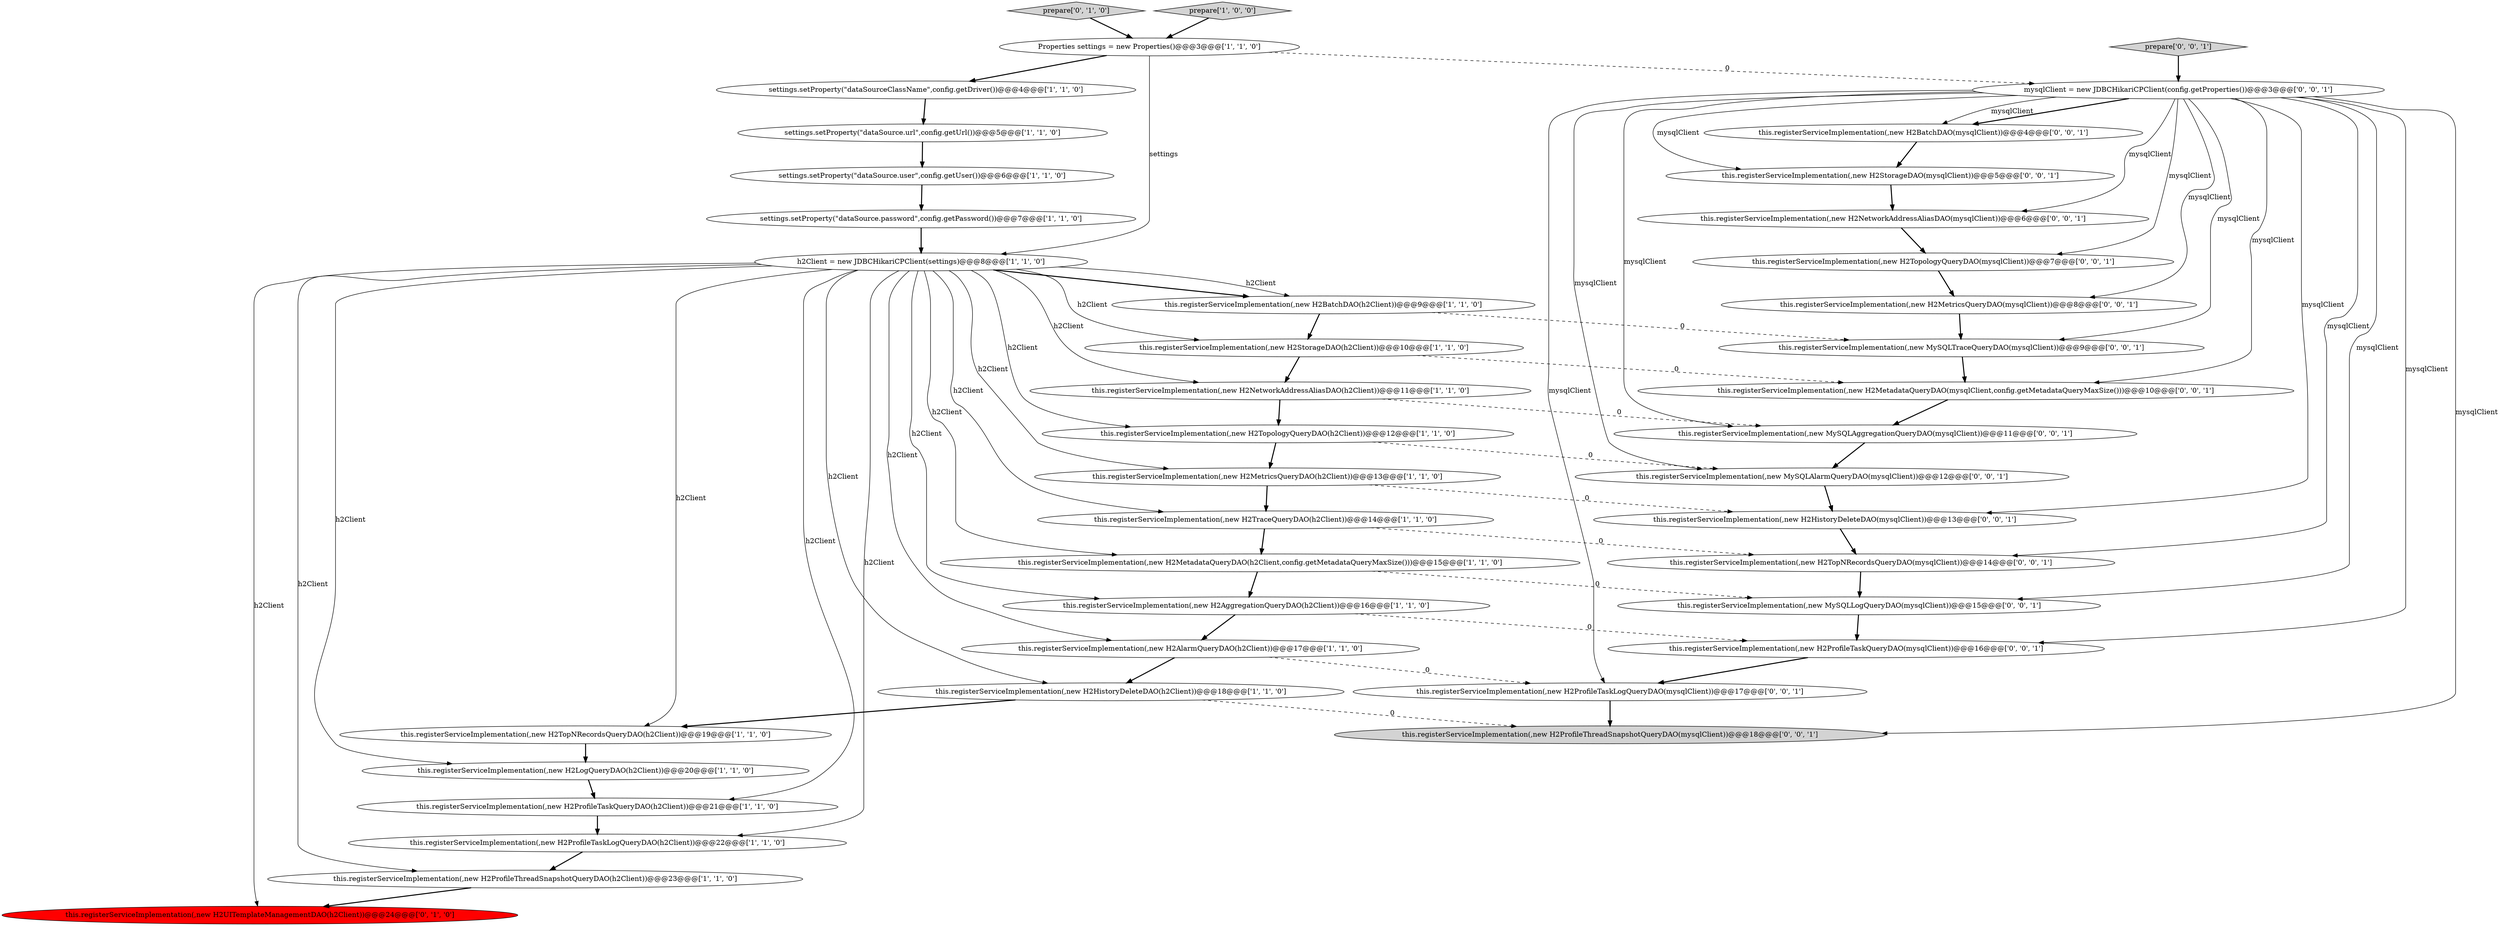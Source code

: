 digraph {
23 [style = filled, label = "this.registerServiceImplementation(,new H2UITemplateManagementDAO(h2Client))@@@24@@@['0', '1', '0']", fillcolor = red, shape = ellipse image = "AAA1AAABBB2BBB"];
12 [style = filled, label = "this.registerServiceImplementation(,new H2AlarmQueryDAO(h2Client))@@@17@@@['1', '1', '0']", fillcolor = white, shape = ellipse image = "AAA0AAABBB1BBB"];
26 [style = filled, label = "this.registerServiceImplementation(,new H2NetworkAddressAliasDAO(mysqlClient))@@@6@@@['0', '0', '1']", fillcolor = white, shape = ellipse image = "AAA0AAABBB3BBB"];
24 [style = filled, label = "this.registerServiceImplementation(,new H2BatchDAO(mysqlClient))@@@4@@@['0', '0', '1']", fillcolor = white, shape = ellipse image = "AAA0AAABBB3BBB"];
33 [style = filled, label = "this.registerServiceImplementation(,new MySQLTraceQueryDAO(mysqlClient))@@@9@@@['0', '0', '1']", fillcolor = white, shape = ellipse image = "AAA0AAABBB3BBB"];
21 [style = filled, label = "this.registerServiceImplementation(,new H2TopologyQueryDAO(h2Client))@@@12@@@['1', '1', '0']", fillcolor = white, shape = ellipse image = "AAA0AAABBB1BBB"];
22 [style = filled, label = "prepare['0', '1', '0']", fillcolor = lightgray, shape = diamond image = "AAA0AAABBB2BBB"];
1 [style = filled, label = "h2Client = new JDBCHikariCPClient(settings)@@@8@@@['1', '1', '0']", fillcolor = white, shape = ellipse image = "AAA0AAABBB1BBB"];
13 [style = filled, label = "this.registerServiceImplementation(,new H2HistoryDeleteDAO(h2Client))@@@18@@@['1', '1', '0']", fillcolor = white, shape = ellipse image = "AAA0AAABBB1BBB"];
28 [style = filled, label = "this.registerServiceImplementation(,new H2MetadataQueryDAO(mysqlClient,config.getMetadataQueryMaxSize()))@@@10@@@['0', '0', '1']", fillcolor = white, shape = ellipse image = "AAA0AAABBB3BBB"];
16 [style = filled, label = "this.registerServiceImplementation(,new H2ProfileTaskLogQueryDAO(h2Client))@@@22@@@['1', '1', '0']", fillcolor = white, shape = ellipse image = "AAA0AAABBB1BBB"];
6 [style = filled, label = "this.registerServiceImplementation(,new H2NetworkAddressAliasDAO(h2Client))@@@11@@@['1', '1', '0']", fillcolor = white, shape = ellipse image = "AAA0AAABBB1BBB"];
29 [style = filled, label = "this.registerServiceImplementation(,new H2TopNRecordsQueryDAO(mysqlClient))@@@14@@@['0', '0', '1']", fillcolor = white, shape = ellipse image = "AAA0AAABBB3BBB"];
32 [style = filled, label = "this.registerServiceImplementation(,new H2MetricsQueryDAO(mysqlClient))@@@8@@@['0', '0', '1']", fillcolor = white, shape = ellipse image = "AAA0AAABBB3BBB"];
3 [style = filled, label = "this.registerServiceImplementation(,new H2TopNRecordsQueryDAO(h2Client))@@@19@@@['1', '1', '0']", fillcolor = white, shape = ellipse image = "AAA0AAABBB1BBB"];
20 [style = filled, label = "settings.setProperty(\"dataSource.user\",config.getUser())@@@6@@@['1', '1', '0']", fillcolor = white, shape = ellipse image = "AAA0AAABBB1BBB"];
5 [style = filled, label = "this.registerServiceImplementation(,new H2StorageDAO(h2Client))@@@10@@@['1', '1', '0']", fillcolor = white, shape = ellipse image = "AAA0AAABBB1BBB"];
27 [style = filled, label = "prepare['0', '0', '1']", fillcolor = lightgray, shape = diamond image = "AAA0AAABBB3BBB"];
34 [style = filled, label = "this.registerServiceImplementation(,new MySQLLogQueryDAO(mysqlClient))@@@15@@@['0', '0', '1']", fillcolor = white, shape = ellipse image = "AAA0AAABBB3BBB"];
15 [style = filled, label = "this.registerServiceImplementation(,new H2TraceQueryDAO(h2Client))@@@14@@@['1', '1', '0']", fillcolor = white, shape = ellipse image = "AAA0AAABBB1BBB"];
10 [style = filled, label = "this.registerServiceImplementation(,new H2BatchDAO(h2Client))@@@9@@@['1', '1', '0']", fillcolor = white, shape = ellipse image = "AAA0AAABBB1BBB"];
19 [style = filled, label = "this.registerServiceImplementation(,new H2ProfileThreadSnapshotQueryDAO(h2Client))@@@23@@@['1', '1', '0']", fillcolor = white, shape = ellipse image = "AAA0AAABBB1BBB"];
35 [style = filled, label = "this.registerServiceImplementation(,new MySQLAlarmQueryDAO(mysqlClient))@@@12@@@['0', '0', '1']", fillcolor = white, shape = ellipse image = "AAA0AAABBB3BBB"];
37 [style = filled, label = "this.registerServiceImplementation(,new H2StorageDAO(mysqlClient))@@@5@@@['0', '0', '1']", fillcolor = white, shape = ellipse image = "AAA0AAABBB3BBB"];
9 [style = filled, label = "prepare['1', '0', '0']", fillcolor = lightgray, shape = diamond image = "AAA0AAABBB1BBB"];
14 [style = filled, label = "this.registerServiceImplementation(,new H2MetadataQueryDAO(h2Client,config.getMetadataQueryMaxSize()))@@@15@@@['1', '1', '0']", fillcolor = white, shape = ellipse image = "AAA0AAABBB1BBB"];
4 [style = filled, label = "this.registerServiceImplementation(,new H2MetricsQueryDAO(h2Client))@@@13@@@['1', '1', '0']", fillcolor = white, shape = ellipse image = "AAA0AAABBB1BBB"];
18 [style = filled, label = "this.registerServiceImplementation(,new H2AggregationQueryDAO(h2Client))@@@16@@@['1', '1', '0']", fillcolor = white, shape = ellipse image = "AAA0AAABBB1BBB"];
25 [style = filled, label = "this.registerServiceImplementation(,new H2HistoryDeleteDAO(mysqlClient))@@@13@@@['0', '0', '1']", fillcolor = white, shape = ellipse image = "AAA0AAABBB3BBB"];
31 [style = filled, label = "this.registerServiceImplementation(,new MySQLAggregationQueryDAO(mysqlClient))@@@11@@@['0', '0', '1']", fillcolor = white, shape = ellipse image = "AAA0AAABBB3BBB"];
2 [style = filled, label = "settings.setProperty(\"dataSource.url\",config.getUrl())@@@5@@@['1', '1', '0']", fillcolor = white, shape = ellipse image = "AAA0AAABBB1BBB"];
39 [style = filled, label = "mysqlClient = new JDBCHikariCPClient(config.getProperties())@@@3@@@['0', '0', '1']", fillcolor = white, shape = ellipse image = "AAA0AAABBB3BBB"];
38 [style = filled, label = "this.registerServiceImplementation(,new H2ProfileTaskQueryDAO(mysqlClient))@@@16@@@['0', '0', '1']", fillcolor = white, shape = ellipse image = "AAA0AAABBB3BBB"];
11 [style = filled, label = "settings.setProperty(\"dataSourceClassName\",config.getDriver())@@@4@@@['1', '1', '0']", fillcolor = white, shape = ellipse image = "AAA0AAABBB1BBB"];
30 [style = filled, label = "this.registerServiceImplementation(,new H2ProfileThreadSnapshotQueryDAO(mysqlClient))@@@18@@@['0', '0', '1']", fillcolor = lightgray, shape = ellipse image = "AAA0AAABBB3BBB"];
8 [style = filled, label = "this.registerServiceImplementation(,new H2ProfileTaskQueryDAO(h2Client))@@@21@@@['1', '1', '0']", fillcolor = white, shape = ellipse image = "AAA0AAABBB1BBB"];
17 [style = filled, label = "Properties settings = new Properties()@@@3@@@['1', '1', '0']", fillcolor = white, shape = ellipse image = "AAA0AAABBB1BBB"];
36 [style = filled, label = "this.registerServiceImplementation(,new H2ProfileTaskLogQueryDAO(mysqlClient))@@@17@@@['0', '0', '1']", fillcolor = white, shape = ellipse image = "AAA0AAABBB3BBB"];
40 [style = filled, label = "this.registerServiceImplementation(,new H2TopologyQueryDAO(mysqlClient))@@@7@@@['0', '0', '1']", fillcolor = white, shape = ellipse image = "AAA0AAABBB3BBB"];
0 [style = filled, label = "settings.setProperty(\"dataSource.password\",config.getPassword())@@@7@@@['1', '1', '0']", fillcolor = white, shape = ellipse image = "AAA0AAABBB1BBB"];
7 [style = filled, label = "this.registerServiceImplementation(,new H2LogQueryDAO(h2Client))@@@20@@@['1', '1', '0']", fillcolor = white, shape = ellipse image = "AAA0AAABBB1BBB"];
8->16 [style = bold, label=""];
39->32 [style = solid, label="mysqlClient"];
17->39 [style = dashed, label="0"];
2->20 [style = bold, label=""];
1->5 [style = solid, label="h2Client"];
15->14 [style = bold, label=""];
37->26 [style = bold, label=""];
39->36 [style = solid, label="mysqlClient"];
39->26 [style = solid, label="mysqlClient"];
14->34 [style = dashed, label="0"];
6->21 [style = bold, label=""];
33->28 [style = bold, label=""];
28->31 [style = bold, label=""];
20->0 [style = bold, label=""];
4->15 [style = bold, label=""];
1->12 [style = solid, label="h2Client"];
39->25 [style = solid, label="mysqlClient"];
1->8 [style = solid, label="h2Client"];
18->12 [style = bold, label=""];
39->37 [style = solid, label="mysqlClient"];
1->23 [style = solid, label="h2Client"];
39->34 [style = solid, label="mysqlClient"];
1->3 [style = solid, label="h2Client"];
9->17 [style = bold, label=""];
39->24 [style = bold, label=""];
26->40 [style = bold, label=""];
38->36 [style = bold, label=""];
1->7 [style = solid, label="h2Client"];
10->33 [style = dashed, label="0"];
39->40 [style = solid, label="mysqlClient"];
25->29 [style = bold, label=""];
29->34 [style = bold, label=""];
15->29 [style = dashed, label="0"];
16->19 [style = bold, label=""];
7->8 [style = bold, label=""];
18->38 [style = dashed, label="0"];
1->6 [style = solid, label="h2Client"];
11->2 [style = bold, label=""];
32->33 [style = bold, label=""];
35->25 [style = bold, label=""];
1->18 [style = solid, label="h2Client"];
4->25 [style = dashed, label="0"];
1->10 [style = solid, label="h2Client"];
12->13 [style = bold, label=""];
36->30 [style = bold, label=""];
27->39 [style = bold, label=""];
39->35 [style = solid, label="mysqlClient"];
5->28 [style = dashed, label="0"];
39->29 [style = solid, label="mysqlClient"];
10->5 [style = bold, label=""];
5->6 [style = bold, label=""];
13->3 [style = bold, label=""];
31->35 [style = bold, label=""];
3->7 [style = bold, label=""];
1->14 [style = solid, label="h2Client"];
1->13 [style = solid, label="h2Client"];
12->36 [style = dashed, label="0"];
0->1 [style = bold, label=""];
19->23 [style = bold, label=""];
17->1 [style = solid, label="settings"];
39->38 [style = solid, label="mysqlClient"];
1->19 [style = solid, label="h2Client"];
24->37 [style = bold, label=""];
39->24 [style = solid, label="mysqlClient"];
40->32 [style = bold, label=""];
1->4 [style = solid, label="h2Client"];
6->31 [style = dashed, label="0"];
22->17 [style = bold, label=""];
1->16 [style = solid, label="h2Client"];
14->18 [style = bold, label=""];
21->35 [style = dashed, label="0"];
34->38 [style = bold, label=""];
39->30 [style = solid, label="mysqlClient"];
39->28 [style = solid, label="mysqlClient"];
1->10 [style = bold, label=""];
13->30 [style = dashed, label="0"];
1->15 [style = solid, label="h2Client"];
1->21 [style = solid, label="h2Client"];
39->33 [style = solid, label="mysqlClient"];
21->4 [style = bold, label=""];
17->11 [style = bold, label=""];
39->31 [style = solid, label="mysqlClient"];
}
